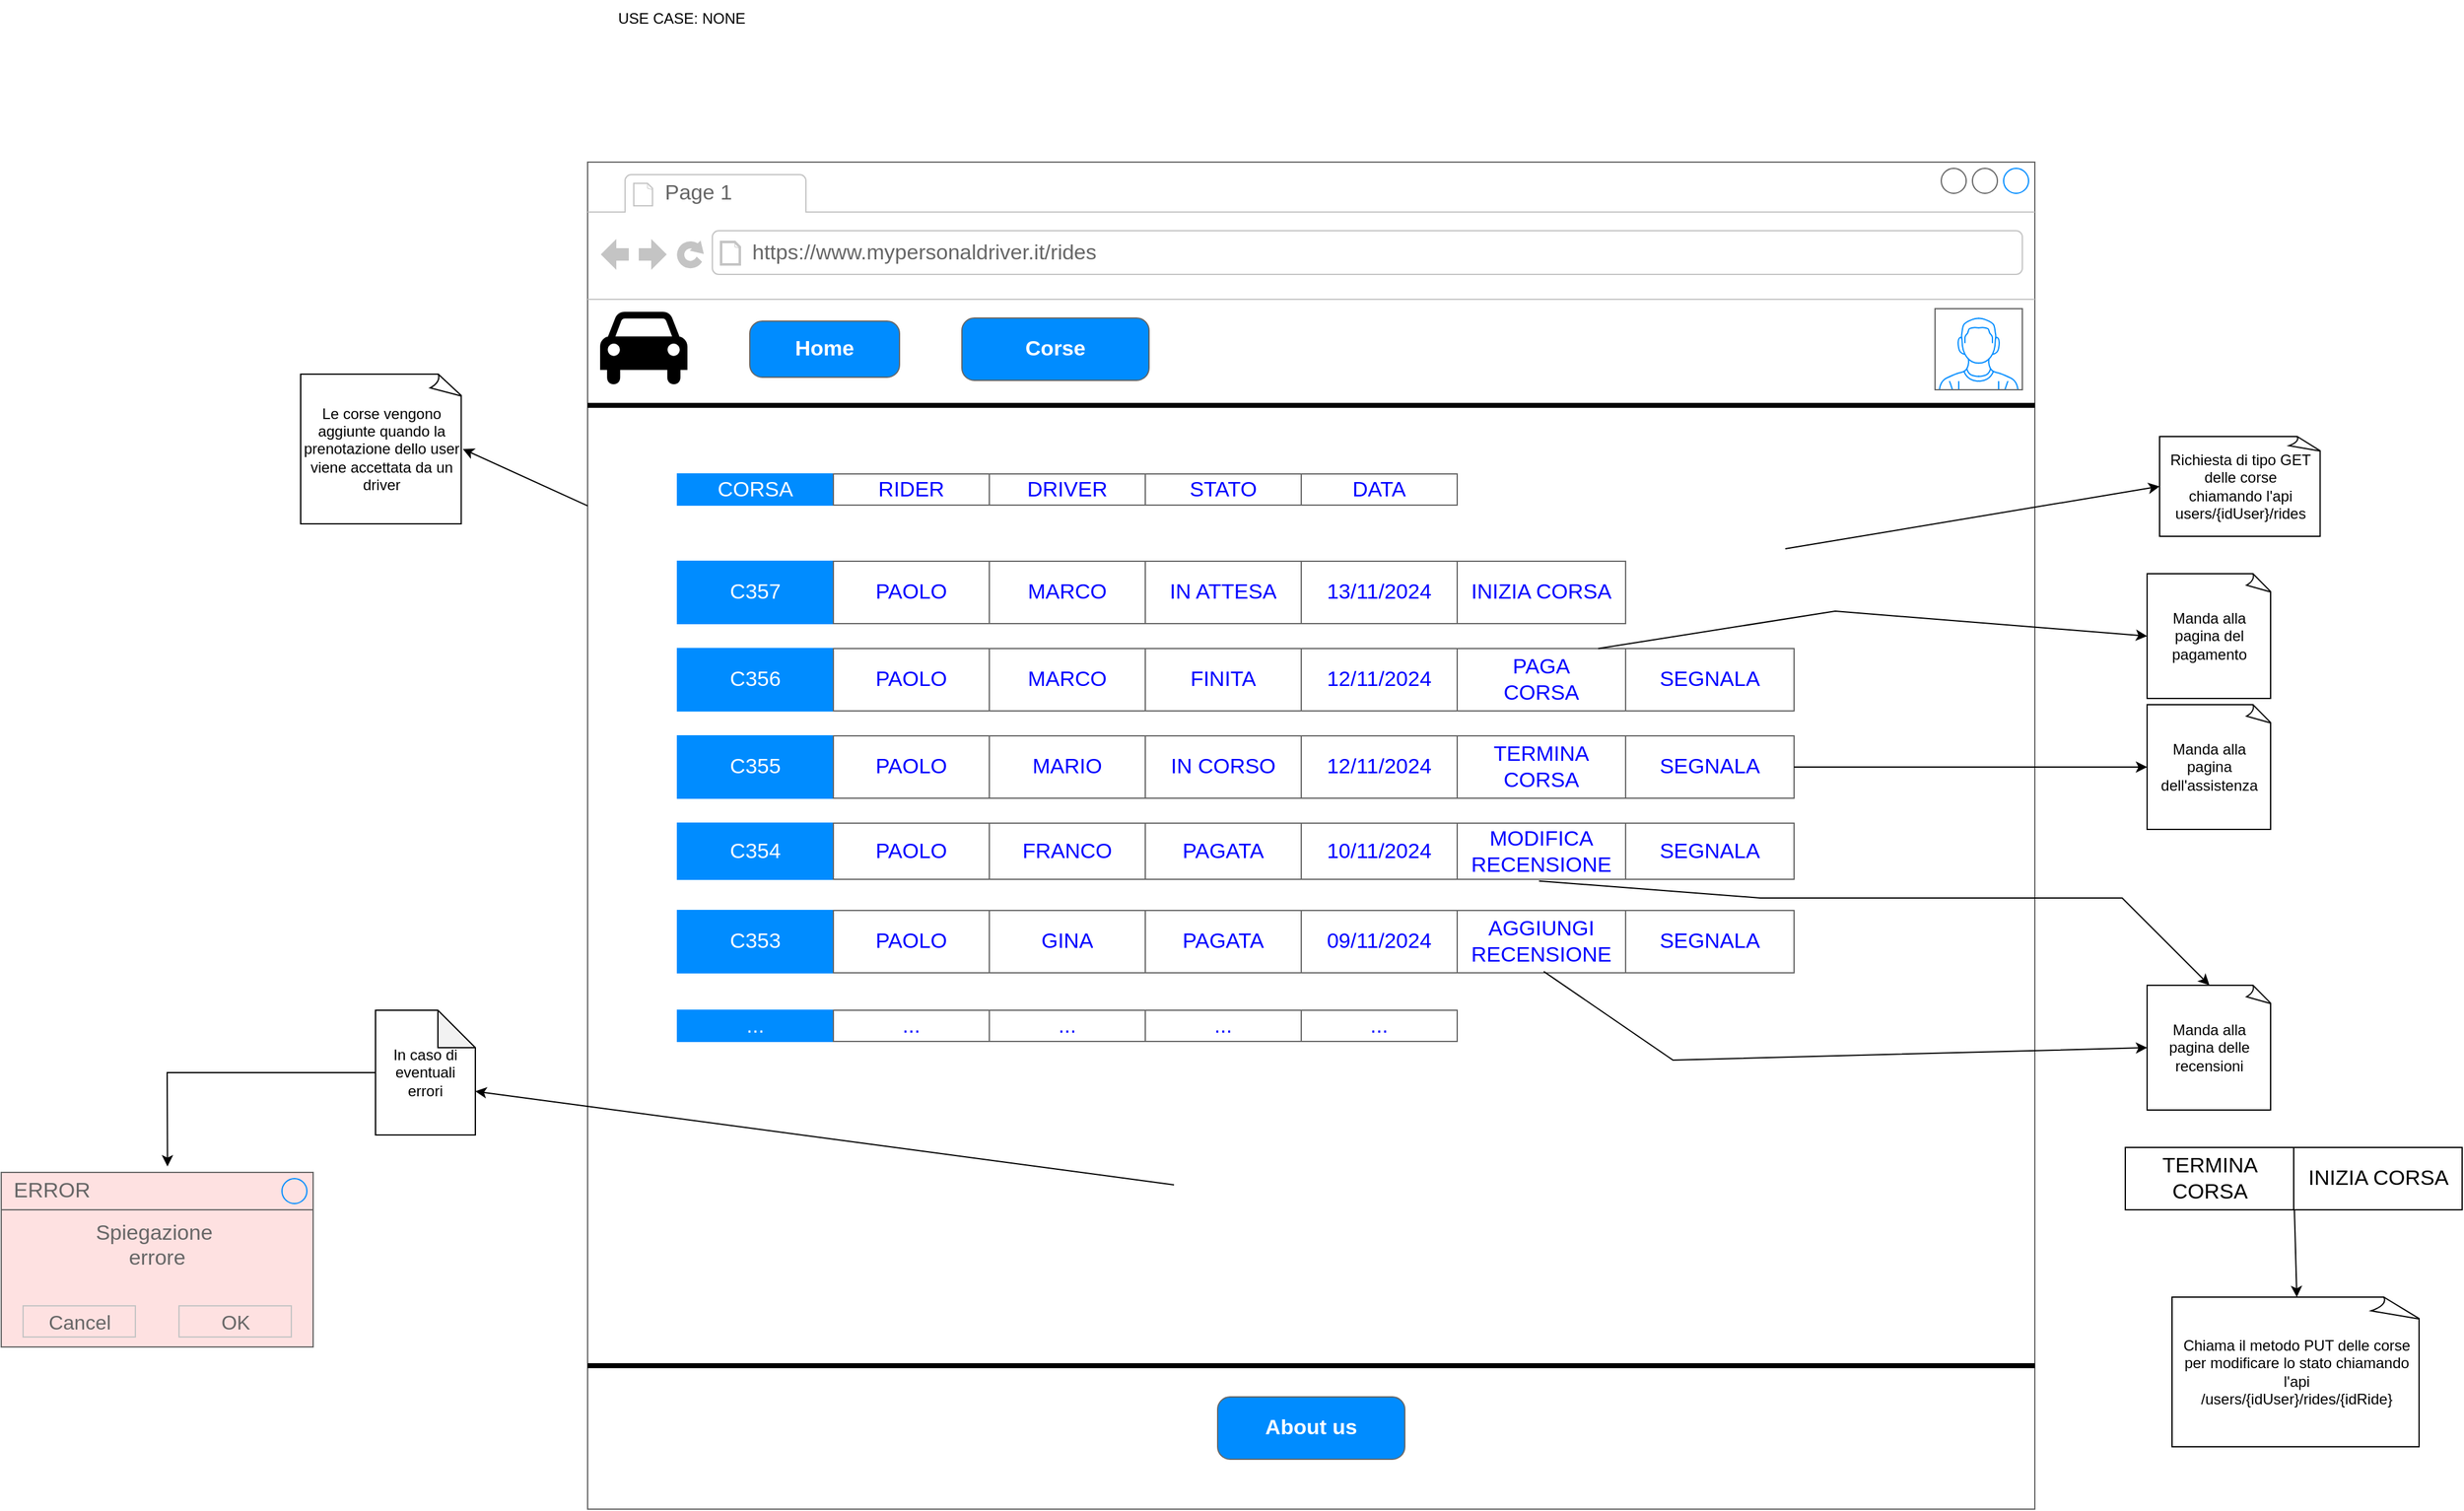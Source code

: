 <mxfile version="24.8.4">
  <diagram name="Pagina-1" id="ilNwXz3nglhHbUYw9W89">
    <mxGraphModel dx="2227" dy="1875" grid="1" gridSize="10" guides="1" tooltips="1" connect="1" arrows="1" fold="1" page="1" pageScale="1" pageWidth="827" pageHeight="1169" math="0" shadow="0">
      <root>
        <mxCell id="0" />
        <mxCell id="1" parent="0" />
        <mxCell id="wdxixygkUYZQqP7KedlI-4" value="" style="strokeWidth=1;shadow=0;dashed=0;align=center;html=1;shape=mxgraph.mockup.containers.browserWindow;rSize=0;strokeColor=#666666;strokeColor2=#008cff;strokeColor3=#c4c4c4;mainText=,;recursiveResize=0;" vertex="1" parent="1">
          <mxGeometry x="140" y="-150" width="1160" height="1080" as="geometry" />
        </mxCell>
        <mxCell id="wdxixygkUYZQqP7KedlI-5" value="Page 1" style="strokeWidth=1;shadow=0;dashed=0;align=center;html=1;shape=mxgraph.mockup.containers.anchor;fontSize=17;fontColor=#666666;align=left;whiteSpace=wrap;" vertex="1" parent="wdxixygkUYZQqP7KedlI-4">
          <mxGeometry x="60" y="12" width="110" height="26" as="geometry" />
        </mxCell>
        <mxCell id="wdxixygkUYZQqP7KedlI-6" value="https://www.mypersonaldriver.it/rides" style="strokeWidth=1;shadow=0;dashed=0;align=center;html=1;shape=mxgraph.mockup.containers.anchor;rSize=0;fontSize=17;fontColor=#666666;align=left;" vertex="1" parent="wdxixygkUYZQqP7KedlI-4">
          <mxGeometry x="130" y="60" width="250" height="26" as="geometry" />
        </mxCell>
        <mxCell id="wdxixygkUYZQqP7KedlI-9" value="" style="line;strokeWidth=4;html=1;perimeter=backbonePerimeter;points=[];outlineConnect=0;" vertex="1" parent="wdxixygkUYZQqP7KedlI-4">
          <mxGeometry y="190" width="1160" height="10" as="geometry" />
        </mxCell>
        <mxCell id="wdxixygkUYZQqP7KedlI-10" value="" style="shape=mxgraph.signs.transportation.car_4;html=1;pointerEvents=1;fillColor=#000000;strokeColor=none;verticalLabelPosition=bottom;verticalAlign=top;align=center;" vertex="1" parent="wdxixygkUYZQqP7KedlI-4">
          <mxGeometry x="10" y="120" width="70" height="60" as="geometry" />
        </mxCell>
        <mxCell id="wdxixygkUYZQqP7KedlI-11" value="Home" style="strokeWidth=1;shadow=0;dashed=0;align=center;html=1;shape=mxgraph.mockup.buttons.button;strokeColor=#666666;fontColor=#ffffff;mainText=;buttonStyle=round;fontSize=17;fontStyle=1;fillColor=#008cff;whiteSpace=wrap;" vertex="1" parent="wdxixygkUYZQqP7KedlI-4">
          <mxGeometry x="130" y="127.5" width="120" height="45" as="geometry" />
        </mxCell>
        <mxCell id="wdxixygkUYZQqP7KedlI-12" value="" style="line;strokeWidth=4;html=1;perimeter=backbonePerimeter;points=[];outlineConnect=0;" vertex="1" parent="wdxixygkUYZQqP7KedlI-4">
          <mxGeometry y="960" width="1160" height="10" as="geometry" />
        </mxCell>
        <mxCell id="wdxixygkUYZQqP7KedlI-13" value="About us" style="strokeWidth=1;shadow=0;dashed=0;align=center;html=1;shape=mxgraph.mockup.buttons.button;strokeColor=#666666;fontColor=#ffffff;mainText=;buttonStyle=round;fontSize=17;fontStyle=1;fillColor=#008cff;whiteSpace=wrap;" vertex="1" parent="wdxixygkUYZQqP7KedlI-4">
          <mxGeometry x="505" y="990" width="150" height="50" as="geometry" />
        </mxCell>
        <mxCell id="wdxixygkUYZQqP7KedlI-14" value="Corse" style="strokeWidth=1;shadow=0;dashed=0;align=center;html=1;shape=mxgraph.mockup.buttons.button;strokeColor=#666666;fontColor=#ffffff;mainText=;buttonStyle=round;fontSize=17;fontStyle=1;fillColor=#008cff;whiteSpace=wrap;" vertex="1" parent="wdxixygkUYZQqP7KedlI-4">
          <mxGeometry x="300" y="125" width="150" height="50" as="geometry" />
        </mxCell>
        <mxCell id="wdxixygkUYZQqP7KedlI-26" value="" style="verticalLabelPosition=bottom;shadow=0;dashed=0;align=center;html=1;verticalAlign=top;strokeWidth=1;shape=mxgraph.mockup.containers.userMale;strokeColor=#666666;strokeColor2=#008cff;" vertex="1" parent="wdxixygkUYZQqP7KedlI-4">
          <mxGeometry x="1080" y="117.5" width="70" height="65" as="geometry" />
        </mxCell>
        <mxCell id="wdxixygkUYZQqP7KedlI-28" value="" style="swimlane;shape=mxgraph.bootstrap.anchor;strokeColor=#666666;fillColor=#ffffff;fontColor=#0000FF;fontStyle=0;childLayout=stackLayout;horizontal=0;startSize=0;horizontalStack=1;resizeParent=1;resizeParentMax=0;resizeLast=0;collapsible=0;marginBottom=0;whiteSpace=wrap;html=1;" vertex="1" parent="wdxixygkUYZQqP7KedlI-4">
          <mxGeometry x="72" y="250" width="625" height="25" as="geometry" />
        </mxCell>
        <mxCell id="wdxixygkUYZQqP7KedlI-29" value="CORSA" style="text;strokeColor=#008CFF;align=center;verticalAlign=middle;spacingLeft=10;spacingRight=10;overflow=hidden;points=[[0,0.5],[1,0.5]];portConstraint=eastwest;rotatable=0;whiteSpace=wrap;html=1;fillColor=#008CFF;fontColor=#ffffff;fontSize=17;" vertex="1" parent="wdxixygkUYZQqP7KedlI-28">
          <mxGeometry width="125" height="25" as="geometry" />
        </mxCell>
        <mxCell id="wdxixygkUYZQqP7KedlI-30" value="RIDER" style="text;strokeColor=inherit;align=center;verticalAlign=middle;spacingLeft=10;spacingRight=10;overflow=hidden;points=[[0,0.5],[1,0.5]];portConstraint=eastwest;rotatable=0;whiteSpace=wrap;html=1;fillColor=inherit;fontColor=inherit;fontSize=17;" vertex="1" parent="wdxixygkUYZQqP7KedlI-28">
          <mxGeometry x="125" width="125" height="25" as="geometry" />
        </mxCell>
        <mxCell id="wdxixygkUYZQqP7KedlI-31" value="DRIVER" style="text;strokeColor=inherit;align=center;verticalAlign=middle;spacingLeft=10;spacingRight=10;overflow=hidden;points=[[0,0.5],[1,0.5]];portConstraint=eastwest;rotatable=0;whiteSpace=wrap;html=1;fillColor=inherit;fontColor=inherit;fontSize=17;" vertex="1" parent="wdxixygkUYZQqP7KedlI-28">
          <mxGeometry x="250" width="125" height="25" as="geometry" />
        </mxCell>
        <mxCell id="wdxixygkUYZQqP7KedlI-32" value="STATO" style="text;strokeColor=inherit;align=center;verticalAlign=middle;spacingLeft=10;spacingRight=10;overflow=hidden;points=[[0,0.5],[1,0.5]];portConstraint=eastwest;rotatable=0;whiteSpace=wrap;html=1;fillColor=inherit;fontColor=inherit;fontSize=17;" vertex="1" parent="wdxixygkUYZQqP7KedlI-28">
          <mxGeometry x="375" width="125" height="25" as="geometry" />
        </mxCell>
        <mxCell id="wdxixygkUYZQqP7KedlI-33" value="DATA" style="text;strokeColor=inherit;align=center;verticalAlign=middle;spacingLeft=10;spacingRight=10;overflow=hidden;points=[[0,0.5],[1,0.5]];portConstraint=eastwest;rotatable=0;whiteSpace=wrap;html=1;fillColor=inherit;fontColor=inherit;fontSize=17;" vertex="1" parent="wdxixygkUYZQqP7KedlI-28">
          <mxGeometry x="500" width="125" height="25" as="geometry" />
        </mxCell>
        <mxCell id="wdxixygkUYZQqP7KedlI-43" value="" style="swimlane;shape=mxgraph.bootstrap.anchor;strokeColor=#666666;fillColor=#ffffff;fontColor=#0000FF;fontStyle=0;childLayout=stackLayout;horizontal=0;startSize=0;horizontalStack=1;resizeParent=1;resizeParentMax=0;resizeLast=0;collapsible=0;marginBottom=0;whiteSpace=wrap;html=1;" vertex="1" parent="wdxixygkUYZQqP7KedlI-4">
          <mxGeometry x="72" y="320" width="760" height="50" as="geometry" />
        </mxCell>
        <mxCell id="wdxixygkUYZQqP7KedlI-44" value="C357" style="text;strokeColor=#008CFF;align=center;verticalAlign=middle;spacingLeft=10;spacingRight=10;overflow=hidden;points=[[0,0.5],[1,0.5]];portConstraint=eastwest;rotatable=0;whiteSpace=wrap;html=1;fillColor=#008CFF;fontColor=#ffffff;fontSize=17;" vertex="1" parent="wdxixygkUYZQqP7KedlI-43">
          <mxGeometry width="125" height="50" as="geometry" />
        </mxCell>
        <mxCell id="wdxixygkUYZQqP7KedlI-45" value="PAOLO" style="text;strokeColor=inherit;align=center;verticalAlign=middle;spacingLeft=10;spacingRight=10;overflow=hidden;points=[[0,0.5],[1,0.5]];portConstraint=eastwest;rotatable=0;whiteSpace=wrap;html=1;fillColor=inherit;fontColor=inherit;fontSize=17;" vertex="1" parent="wdxixygkUYZQqP7KedlI-43">
          <mxGeometry x="125" width="125" height="50" as="geometry" />
        </mxCell>
        <mxCell id="wdxixygkUYZQqP7KedlI-46" value="MARCO" style="text;strokeColor=inherit;align=center;verticalAlign=middle;spacingLeft=10;spacingRight=10;overflow=hidden;points=[[0,0.5],[1,0.5]];portConstraint=eastwest;rotatable=0;whiteSpace=wrap;html=1;fillColor=inherit;fontColor=inherit;fontSize=17;" vertex="1" parent="wdxixygkUYZQqP7KedlI-43">
          <mxGeometry x="250" width="125" height="50" as="geometry" />
        </mxCell>
        <mxCell id="wdxixygkUYZQqP7KedlI-47" value="IN ATTESA" style="text;strokeColor=inherit;align=center;verticalAlign=middle;spacingLeft=10;spacingRight=10;overflow=hidden;points=[[0,0.5],[1,0.5]];portConstraint=eastwest;rotatable=0;whiteSpace=wrap;html=1;fillColor=inherit;fontColor=inherit;fontSize=17;" vertex="1" parent="wdxixygkUYZQqP7KedlI-43">
          <mxGeometry x="375" width="125" height="50" as="geometry" />
        </mxCell>
        <mxCell id="wdxixygkUYZQqP7KedlI-48" value="13/11/2024" style="text;strokeColor=inherit;align=center;verticalAlign=middle;spacingLeft=10;spacingRight=10;overflow=hidden;points=[[0,0.5],[1,0.5]];portConstraint=eastwest;rotatable=0;whiteSpace=wrap;html=1;fillColor=inherit;fontColor=inherit;fontSize=17;" vertex="1" parent="wdxixygkUYZQqP7KedlI-43">
          <mxGeometry x="500" width="125" height="50" as="geometry" />
        </mxCell>
        <mxCell id="wdxixygkUYZQqP7KedlI-61" value="INIZIA CORSA" style="text;strokeColor=inherit;align=center;verticalAlign=middle;spacingLeft=10;spacingRight=10;overflow=hidden;points=[[0,0.5],[1,0.5]];portConstraint=eastwest;rotatable=0;whiteSpace=wrap;html=1;fillColor=inherit;fontColor=inherit;fontSize=17;" vertex="1" parent="wdxixygkUYZQqP7KedlI-43">
          <mxGeometry x="625" width="135" height="50" as="geometry" />
        </mxCell>
        <mxCell id="wdxixygkUYZQqP7KedlI-49" value="" style="swimlane;shape=mxgraph.bootstrap.anchor;strokeColor=#666666;fillColor=#ffffff;fontColor=#0000FF;fontStyle=0;childLayout=stackLayout;horizontal=0;startSize=0;horizontalStack=1;resizeParent=1;resizeParentMax=0;resizeLast=0;collapsible=0;marginBottom=0;whiteSpace=wrap;html=1;" vertex="1" parent="wdxixygkUYZQqP7KedlI-4">
          <mxGeometry x="72" y="530" width="895" height="45" as="geometry" />
        </mxCell>
        <mxCell id="wdxixygkUYZQqP7KedlI-50" value="C354" style="text;strokeColor=#008CFF;align=center;verticalAlign=middle;spacingLeft=10;spacingRight=10;overflow=hidden;points=[[0,0.5],[1,0.5]];portConstraint=eastwest;rotatable=0;whiteSpace=wrap;html=1;fillColor=#008CFF;fontColor=#ffffff;fontSize=17;" vertex="1" parent="wdxixygkUYZQqP7KedlI-49">
          <mxGeometry width="125" height="45" as="geometry" />
        </mxCell>
        <mxCell id="wdxixygkUYZQqP7KedlI-51" value="PAOLO" style="text;strokeColor=inherit;align=center;verticalAlign=middle;spacingLeft=10;spacingRight=10;overflow=hidden;points=[[0,0.5],[1,0.5]];portConstraint=eastwest;rotatable=0;whiteSpace=wrap;html=1;fillColor=inherit;fontColor=inherit;fontSize=17;" vertex="1" parent="wdxixygkUYZQqP7KedlI-49">
          <mxGeometry x="125" width="125" height="45" as="geometry" />
        </mxCell>
        <mxCell id="wdxixygkUYZQqP7KedlI-52" value="FRANCO" style="text;strokeColor=inherit;align=center;verticalAlign=middle;spacingLeft=10;spacingRight=10;overflow=hidden;points=[[0,0.5],[1,0.5]];portConstraint=eastwest;rotatable=0;whiteSpace=wrap;html=1;fillColor=inherit;fontColor=inherit;fontSize=17;" vertex="1" parent="wdxixygkUYZQqP7KedlI-49">
          <mxGeometry x="250" width="125" height="45" as="geometry" />
        </mxCell>
        <mxCell id="wdxixygkUYZQqP7KedlI-53" value="PAGATA" style="text;strokeColor=inherit;align=center;verticalAlign=middle;spacingLeft=10;spacingRight=10;overflow=hidden;points=[[0,0.5],[1,0.5]];portConstraint=eastwest;rotatable=0;whiteSpace=wrap;html=1;fillColor=inherit;fontColor=inherit;fontSize=17;" vertex="1" parent="wdxixygkUYZQqP7KedlI-49">
          <mxGeometry x="375" width="125" height="45" as="geometry" />
        </mxCell>
        <mxCell id="wdxixygkUYZQqP7KedlI-54" value="10/11/2024" style="text;strokeColor=inherit;align=center;verticalAlign=middle;spacingLeft=10;spacingRight=10;overflow=hidden;points=[[0,0.5],[1,0.5]];portConstraint=eastwest;rotatable=0;whiteSpace=wrap;html=1;fillColor=inherit;fontColor=inherit;fontSize=17;" vertex="1" parent="wdxixygkUYZQqP7KedlI-49">
          <mxGeometry x="500" width="125" height="45" as="geometry" />
        </mxCell>
        <mxCell id="wdxixygkUYZQqP7KedlI-141" value="MODIFICA&lt;div&gt;RECENSIONE&lt;/div&gt;" style="text;strokeColor=inherit;align=center;verticalAlign=middle;spacingLeft=10;spacingRight=10;overflow=hidden;points=[[0,0.5],[1,0.5]];portConstraint=eastwest;rotatable=0;whiteSpace=wrap;html=1;fillColor=inherit;fontColor=inherit;fontSize=17;" vertex="1" parent="wdxixygkUYZQqP7KedlI-49">
          <mxGeometry x="625" width="135" height="45" as="geometry" />
        </mxCell>
        <mxCell id="wdxixygkUYZQqP7KedlI-163" value="SEGNALA" style="text;strokeColor=inherit;align=center;verticalAlign=middle;spacingLeft=10;spacingRight=10;overflow=hidden;points=[[0,0.5],[1,0.5]];portConstraint=eastwest;rotatable=0;whiteSpace=wrap;html=1;fillColor=inherit;fontColor=inherit;fontSize=17;" vertex="1" parent="wdxixygkUYZQqP7KedlI-49">
          <mxGeometry x="760" width="135" height="45" as="geometry" />
        </mxCell>
        <mxCell id="wdxixygkUYZQqP7KedlI-55" value="" style="swimlane;shape=mxgraph.bootstrap.anchor;strokeColor=#666666;fillColor=#ffffff;fontColor=#0000FF;fontStyle=0;childLayout=stackLayout;horizontal=0;startSize=0;horizontalStack=1;resizeParent=1;resizeParentMax=0;resizeLast=0;collapsible=0;marginBottom=0;whiteSpace=wrap;html=1;" vertex="1" parent="wdxixygkUYZQqP7KedlI-4">
          <mxGeometry x="72" y="600" width="895" height="50" as="geometry" />
        </mxCell>
        <mxCell id="wdxixygkUYZQqP7KedlI-56" value="C353" style="text;strokeColor=#008CFF;align=center;verticalAlign=middle;spacingLeft=10;spacingRight=10;overflow=hidden;points=[[0,0.5],[1,0.5]];portConstraint=eastwest;rotatable=0;whiteSpace=wrap;html=1;fillColor=#008CFF;fontColor=#ffffff;fontSize=17;" vertex="1" parent="wdxixygkUYZQqP7KedlI-55">
          <mxGeometry width="125" height="50" as="geometry" />
        </mxCell>
        <mxCell id="wdxixygkUYZQqP7KedlI-57" value="PAOLO" style="text;strokeColor=inherit;align=center;verticalAlign=middle;spacingLeft=10;spacingRight=10;overflow=hidden;points=[[0,0.5],[1,0.5]];portConstraint=eastwest;rotatable=0;whiteSpace=wrap;html=1;fillColor=inherit;fontColor=inherit;fontSize=17;" vertex="1" parent="wdxixygkUYZQqP7KedlI-55">
          <mxGeometry x="125" width="125" height="50" as="geometry" />
        </mxCell>
        <mxCell id="wdxixygkUYZQqP7KedlI-58" value="GINA" style="text;strokeColor=inherit;align=center;verticalAlign=middle;spacingLeft=10;spacingRight=10;overflow=hidden;points=[[0,0.5],[1,0.5]];portConstraint=eastwest;rotatable=0;whiteSpace=wrap;html=1;fillColor=inherit;fontColor=inherit;fontSize=17;" vertex="1" parent="wdxixygkUYZQqP7KedlI-55">
          <mxGeometry x="250" width="125" height="50" as="geometry" />
        </mxCell>
        <mxCell id="wdxixygkUYZQqP7KedlI-59" value="PAGATA" style="text;strokeColor=inherit;align=center;verticalAlign=middle;spacingLeft=10;spacingRight=10;overflow=hidden;points=[[0,0.5],[1,0.5]];portConstraint=eastwest;rotatable=0;whiteSpace=wrap;html=1;fillColor=inherit;fontColor=inherit;fontSize=17;" vertex="1" parent="wdxixygkUYZQqP7KedlI-55">
          <mxGeometry x="375" width="125" height="50" as="geometry" />
        </mxCell>
        <mxCell id="wdxixygkUYZQqP7KedlI-60" value="09/11/2024" style="text;strokeColor=inherit;align=center;verticalAlign=middle;spacingLeft=10;spacingRight=10;overflow=hidden;points=[[0,0.5],[1,0.5]];portConstraint=eastwest;rotatable=0;whiteSpace=wrap;html=1;fillColor=inherit;fontColor=inherit;fontSize=17;" vertex="1" parent="wdxixygkUYZQqP7KedlI-55">
          <mxGeometry x="500" width="125" height="50" as="geometry" />
        </mxCell>
        <mxCell id="wdxixygkUYZQqP7KedlI-140" value="AGGIUNGI&lt;div&gt;RECENSIONE&lt;/div&gt;" style="text;strokeColor=inherit;align=center;verticalAlign=middle;spacingLeft=10;spacingRight=10;overflow=hidden;points=[[0,0.5],[1,0.5]];portConstraint=eastwest;rotatable=0;whiteSpace=wrap;html=1;fillColor=inherit;fontColor=inherit;fontSize=17;" vertex="1" parent="wdxixygkUYZQqP7KedlI-55">
          <mxGeometry x="625" width="135" height="50" as="geometry" />
        </mxCell>
        <mxCell id="wdxixygkUYZQqP7KedlI-142" value="SEGNALA" style="text;strokeColor=inherit;align=center;verticalAlign=middle;spacingLeft=10;spacingRight=10;overflow=hidden;points=[[0,0.5],[1,0.5]];portConstraint=eastwest;rotatable=0;whiteSpace=wrap;html=1;fillColor=inherit;fontColor=inherit;fontSize=17;" vertex="1" parent="wdxixygkUYZQqP7KedlI-55">
          <mxGeometry x="760" width="135" height="50" as="geometry" />
        </mxCell>
        <mxCell id="wdxixygkUYZQqP7KedlI-64" value="" style="swimlane;shape=mxgraph.bootstrap.anchor;strokeColor=#666666;fillColor=#ffffff;fontColor=#0000FF;fontStyle=0;childLayout=stackLayout;horizontal=0;startSize=0;horizontalStack=1;resizeParent=1;resizeParentMax=0;resizeLast=0;collapsible=0;marginBottom=0;whiteSpace=wrap;html=1;" vertex="1" parent="wdxixygkUYZQqP7KedlI-4">
          <mxGeometry x="72" y="680" width="625" height="25" as="geometry" />
        </mxCell>
        <mxCell id="wdxixygkUYZQqP7KedlI-65" value="..." style="text;strokeColor=#008CFF;align=center;verticalAlign=middle;spacingLeft=10;spacingRight=10;overflow=hidden;points=[[0,0.5],[1,0.5]];portConstraint=eastwest;rotatable=0;whiteSpace=wrap;html=1;fillColor=#008CFF;fontColor=#ffffff;fontSize=17;" vertex="1" parent="wdxixygkUYZQqP7KedlI-64">
          <mxGeometry width="125" height="25" as="geometry" />
        </mxCell>
        <mxCell id="wdxixygkUYZQqP7KedlI-66" value="..." style="text;strokeColor=inherit;align=center;verticalAlign=middle;spacingLeft=10;spacingRight=10;overflow=hidden;points=[[0,0.5],[1,0.5]];portConstraint=eastwest;rotatable=0;whiteSpace=wrap;html=1;fillColor=inherit;fontColor=inherit;fontSize=17;" vertex="1" parent="wdxixygkUYZQqP7KedlI-64">
          <mxGeometry x="125" width="125" height="25" as="geometry" />
        </mxCell>
        <mxCell id="wdxixygkUYZQqP7KedlI-67" value="..." style="text;strokeColor=inherit;align=center;verticalAlign=middle;spacingLeft=10;spacingRight=10;overflow=hidden;points=[[0,0.5],[1,0.5]];portConstraint=eastwest;rotatable=0;whiteSpace=wrap;html=1;fillColor=inherit;fontColor=inherit;fontSize=17;" vertex="1" parent="wdxixygkUYZQqP7KedlI-64">
          <mxGeometry x="250" width="125" height="25" as="geometry" />
        </mxCell>
        <mxCell id="wdxixygkUYZQqP7KedlI-68" value="..." style="text;strokeColor=inherit;align=center;verticalAlign=middle;spacingLeft=10;spacingRight=10;overflow=hidden;points=[[0,0.5],[1,0.5]];portConstraint=eastwest;rotatable=0;whiteSpace=wrap;html=1;fillColor=inherit;fontColor=inherit;fontSize=17;" vertex="1" parent="wdxixygkUYZQqP7KedlI-64">
          <mxGeometry x="375" width="125" height="25" as="geometry" />
        </mxCell>
        <mxCell id="wdxixygkUYZQqP7KedlI-69" value="..." style="text;strokeColor=inherit;align=center;verticalAlign=middle;spacingLeft=10;spacingRight=10;overflow=hidden;points=[[0,0.5],[1,0.5]];portConstraint=eastwest;rotatable=0;whiteSpace=wrap;html=1;fillColor=inherit;fontColor=inherit;fontSize=17;" vertex="1" parent="wdxixygkUYZQqP7KedlI-64">
          <mxGeometry x="500" width="125" height="25" as="geometry" />
        </mxCell>
        <mxCell id="wdxixygkUYZQqP7KedlI-111" value="" style="swimlane;shape=mxgraph.bootstrap.anchor;strokeColor=#666666;fillColor=#ffffff;fontColor=#0000FF;fontStyle=0;childLayout=stackLayout;horizontal=0;startSize=0;horizontalStack=1;resizeParent=1;resizeParentMax=0;resizeLast=0;collapsible=0;marginBottom=0;whiteSpace=wrap;html=1;" vertex="1" parent="wdxixygkUYZQqP7KedlI-4">
          <mxGeometry x="72" y="460" width="895" height="50" as="geometry" />
        </mxCell>
        <mxCell id="wdxixygkUYZQqP7KedlI-112" value="C355" style="text;strokeColor=#008CFF;align=center;verticalAlign=middle;spacingLeft=10;spacingRight=10;overflow=hidden;points=[[0,0.5],[1,0.5]];portConstraint=eastwest;rotatable=0;whiteSpace=wrap;html=1;fillColor=#008CFF;fontColor=#ffffff;fontSize=17;" vertex="1" parent="wdxixygkUYZQqP7KedlI-111">
          <mxGeometry width="125" height="50" as="geometry" />
        </mxCell>
        <mxCell id="wdxixygkUYZQqP7KedlI-113" value="PAOLO" style="text;strokeColor=inherit;align=center;verticalAlign=middle;spacingLeft=10;spacingRight=10;overflow=hidden;points=[[0,0.5],[1,0.5]];portConstraint=eastwest;rotatable=0;whiteSpace=wrap;html=1;fillColor=inherit;fontColor=inherit;fontSize=17;" vertex="1" parent="wdxixygkUYZQqP7KedlI-111">
          <mxGeometry x="125" width="125" height="50" as="geometry" />
        </mxCell>
        <mxCell id="wdxixygkUYZQqP7KedlI-114" value="MARIO" style="text;strokeColor=inherit;align=center;verticalAlign=middle;spacingLeft=10;spacingRight=10;overflow=hidden;points=[[0,0.5],[1,0.5]];portConstraint=eastwest;rotatable=0;whiteSpace=wrap;html=1;fillColor=inherit;fontColor=inherit;fontSize=17;" vertex="1" parent="wdxixygkUYZQqP7KedlI-111">
          <mxGeometry x="250" width="125" height="50" as="geometry" />
        </mxCell>
        <mxCell id="wdxixygkUYZQqP7KedlI-115" value="IN CORSO" style="text;strokeColor=inherit;align=center;verticalAlign=middle;spacingLeft=10;spacingRight=10;overflow=hidden;points=[[0,0.5],[1,0.5]];portConstraint=eastwest;rotatable=0;whiteSpace=wrap;html=1;fillColor=inherit;fontColor=inherit;fontSize=17;" vertex="1" parent="wdxixygkUYZQqP7KedlI-111">
          <mxGeometry x="375" width="125" height="50" as="geometry" />
        </mxCell>
        <mxCell id="wdxixygkUYZQqP7KedlI-116" value="12/11/2024" style="text;strokeColor=inherit;align=center;verticalAlign=middle;spacingLeft=10;spacingRight=10;overflow=hidden;points=[[0,0.5],[1,0.5]];portConstraint=eastwest;rotatable=0;whiteSpace=wrap;html=1;fillColor=inherit;fontColor=inherit;fontSize=17;" vertex="1" parent="wdxixygkUYZQqP7KedlI-111">
          <mxGeometry x="500" width="125" height="50" as="geometry" />
        </mxCell>
        <mxCell id="wdxixygkUYZQqP7KedlI-117" value="TERMINA CORSA" style="text;strokeColor=inherit;align=center;verticalAlign=middle;spacingLeft=10;spacingRight=10;overflow=hidden;points=[[0,0.5],[1,0.5]];portConstraint=eastwest;rotatable=0;whiteSpace=wrap;html=1;fillColor=inherit;fontColor=inherit;fontSize=17;" vertex="1" parent="wdxixygkUYZQqP7KedlI-111">
          <mxGeometry x="625" width="135" height="50" as="geometry" />
        </mxCell>
        <mxCell id="wdxixygkUYZQqP7KedlI-143" value="SEGNALA" style="text;strokeColor=inherit;align=center;verticalAlign=middle;spacingLeft=10;spacingRight=10;overflow=hidden;points=[[0,0.5],[1,0.5]];portConstraint=eastwest;rotatable=0;whiteSpace=wrap;html=1;fillColor=inherit;fontColor=inherit;fontSize=17;" vertex="1" parent="wdxixygkUYZQqP7KedlI-111">
          <mxGeometry x="760" width="135" height="50" as="geometry" />
        </mxCell>
        <mxCell id="wdxixygkUYZQqP7KedlI-118" value="" style="swimlane;shape=mxgraph.bootstrap.anchor;strokeColor=#666666;fillColor=#ffffff;fontColor=#0000FF;fontStyle=0;childLayout=stackLayout;horizontal=0;startSize=0;horizontalStack=1;resizeParent=1;resizeParentMax=0;resizeLast=0;collapsible=0;marginBottom=0;whiteSpace=wrap;html=1;" vertex="1" parent="wdxixygkUYZQqP7KedlI-4">
          <mxGeometry x="72" y="390" width="895" height="50" as="geometry" />
        </mxCell>
        <mxCell id="wdxixygkUYZQqP7KedlI-119" value="C356" style="text;strokeColor=#008CFF;align=center;verticalAlign=middle;spacingLeft=10;spacingRight=10;overflow=hidden;points=[[0,0.5],[1,0.5]];portConstraint=eastwest;rotatable=0;whiteSpace=wrap;html=1;fillColor=#008CFF;fontColor=#ffffff;fontSize=17;" vertex="1" parent="wdxixygkUYZQqP7KedlI-118">
          <mxGeometry width="125" height="50" as="geometry" />
        </mxCell>
        <mxCell id="wdxixygkUYZQqP7KedlI-120" value="PAOLO" style="text;strokeColor=inherit;align=center;verticalAlign=middle;spacingLeft=10;spacingRight=10;overflow=hidden;points=[[0,0.5],[1,0.5]];portConstraint=eastwest;rotatable=0;whiteSpace=wrap;html=1;fillColor=inherit;fontColor=inherit;fontSize=17;" vertex="1" parent="wdxixygkUYZQqP7KedlI-118">
          <mxGeometry x="125" width="125" height="50" as="geometry" />
        </mxCell>
        <mxCell id="wdxixygkUYZQqP7KedlI-121" value="MARCO" style="text;strokeColor=inherit;align=center;verticalAlign=middle;spacingLeft=10;spacingRight=10;overflow=hidden;points=[[0,0.5],[1,0.5]];portConstraint=eastwest;rotatable=0;whiteSpace=wrap;html=1;fillColor=inherit;fontColor=inherit;fontSize=17;" vertex="1" parent="wdxixygkUYZQqP7KedlI-118">
          <mxGeometry x="250" width="125" height="50" as="geometry" />
        </mxCell>
        <mxCell id="wdxixygkUYZQqP7KedlI-122" value="FINITA" style="text;strokeColor=inherit;align=center;verticalAlign=middle;spacingLeft=10;spacingRight=10;overflow=hidden;points=[[0,0.5],[1,0.5]];portConstraint=eastwest;rotatable=0;whiteSpace=wrap;html=1;fillColor=inherit;fontColor=inherit;fontSize=17;" vertex="1" parent="wdxixygkUYZQqP7KedlI-118">
          <mxGeometry x="375" width="125" height="50" as="geometry" />
        </mxCell>
        <mxCell id="wdxixygkUYZQqP7KedlI-123" value="12/11/2024" style="text;strokeColor=inherit;align=center;verticalAlign=middle;spacingLeft=10;spacingRight=10;overflow=hidden;points=[[0,0.5],[1,0.5]];portConstraint=eastwest;rotatable=0;whiteSpace=wrap;html=1;fillColor=inherit;fontColor=inherit;fontSize=17;" vertex="1" parent="wdxixygkUYZQqP7KedlI-118">
          <mxGeometry x="500" width="125" height="50" as="geometry" />
        </mxCell>
        <mxCell id="wdxixygkUYZQqP7KedlI-124" value="PAGA&lt;div&gt;CORSA&lt;/div&gt;" style="text;strokeColor=inherit;align=center;verticalAlign=middle;spacingLeft=10;spacingRight=10;overflow=hidden;points=[[0,0.5],[1,0.5]];portConstraint=eastwest;rotatable=0;whiteSpace=wrap;html=1;fillColor=inherit;fontColor=inherit;fontSize=17;" vertex="1" parent="wdxixygkUYZQqP7KedlI-118">
          <mxGeometry x="625" width="135" height="50" as="geometry" />
        </mxCell>
        <mxCell id="wdxixygkUYZQqP7KedlI-144" value="SEGNALA" style="text;strokeColor=inherit;align=center;verticalAlign=middle;spacingLeft=10;spacingRight=10;overflow=hidden;points=[[0,0.5],[1,0.5]];portConstraint=eastwest;rotatable=0;whiteSpace=wrap;html=1;fillColor=inherit;fontColor=inherit;fontSize=17;" vertex="1" parent="wdxixygkUYZQqP7KedlI-118">
          <mxGeometry x="760" width="135" height="50" as="geometry" />
        </mxCell>
        <mxCell id="wdxixygkUYZQqP7KedlI-145" value="" style="endArrow=classic;html=1;rounded=0;" edge="1" parent="wdxixygkUYZQqP7KedlI-4">
          <mxGeometry width="50" height="50" relative="1" as="geometry">
            <mxPoint x="960" y="310" as="sourcePoint" />
            <mxPoint x="1260" y="260" as="targetPoint" />
          </mxGeometry>
        </mxCell>
        <mxCell id="wdxixygkUYZQqP7KedlI-150" value="" style="endArrow=classic;html=1;rounded=0;" edge="1" parent="wdxixygkUYZQqP7KedlI-4">
          <mxGeometry width="50" height="50" relative="1" as="geometry">
            <mxPoint x="810" y="390" as="sourcePoint" />
            <mxPoint x="1250" y="380" as="targetPoint" />
            <Array as="points">
              <mxPoint x="1000" y="360" />
            </Array>
          </mxGeometry>
        </mxCell>
        <mxCell id="wdxixygkUYZQqP7KedlI-172" value="" style="endArrow=classic;html=1;rounded=0;entryX=0;entryY=0;entryDx=80;entryDy=65;entryPerimeter=0;" edge="1" parent="wdxixygkUYZQqP7KedlI-4" target="wdxixygkUYZQqP7KedlI-173">
          <mxGeometry width="50" height="50" relative="1" as="geometry">
            <mxPoint x="470" y="820" as="sourcePoint" />
            <mxPoint x="520" y="770" as="targetPoint" />
          </mxGeometry>
        </mxCell>
        <mxCell id="wdxixygkUYZQqP7KedlI-27" value="USE CASE: NONE" style="text;html=1;align=center;verticalAlign=middle;resizable=0;points=[];autosize=1;strokeColor=none;fillColor=none;" vertex="1" parent="1">
          <mxGeometry x="150" y="-280" width="130" height="30" as="geometry" />
        </mxCell>
        <mxCell id="wdxixygkUYZQqP7KedlI-147" value="Richiesta di tipo GET delle corse&lt;div&gt;chiamando l&#39;api&lt;/div&gt;&lt;div&gt;users/{idUser}/rides&lt;/div&gt;" style="whiteSpace=wrap;html=1;shape=mxgraph.basic.document" vertex="1" parent="1">
          <mxGeometry x="1400" y="70" width="130" height="80" as="geometry" />
        </mxCell>
        <mxCell id="wdxixygkUYZQqP7KedlI-148" value="Le corse vengono aggiunte quando la prenotazione dello user viene accettata da un driver" style="whiteSpace=wrap;html=1;shape=mxgraph.basic.document" vertex="1" parent="1">
          <mxGeometry x="-90" y="20" width="130" height="120" as="geometry" />
        </mxCell>
        <mxCell id="wdxixygkUYZQqP7KedlI-149" value="" style="endArrow=classic;html=1;rounded=0;entryX=1;entryY=0.5;entryDx=0;entryDy=0;entryPerimeter=0;" edge="1" parent="1" source="wdxixygkUYZQqP7KedlI-4" target="wdxixygkUYZQqP7KedlI-148">
          <mxGeometry width="50" height="50" relative="1" as="geometry">
            <mxPoint x="150" y="120" as="sourcePoint" />
            <mxPoint x="200" y="70" as="targetPoint" />
          </mxGeometry>
        </mxCell>
        <mxCell id="wdxixygkUYZQqP7KedlI-151" value="Manda alla pagina del pagamento" style="whiteSpace=wrap;html=1;shape=mxgraph.basic.document" vertex="1" parent="1">
          <mxGeometry x="1390" y="180" width="100" height="100" as="geometry" />
        </mxCell>
        <mxCell id="wdxixygkUYZQqP7KedlI-152" value="Manda alla pagina dell&#39;assistenza" style="whiteSpace=wrap;html=1;shape=mxgraph.basic.document" vertex="1" parent="1">
          <mxGeometry x="1390" y="285" width="100" height="100" as="geometry" />
        </mxCell>
        <mxCell id="wdxixygkUYZQqP7KedlI-153" value="" style="endArrow=classic;html=1;rounded=0;exitX=1;exitY=0.5;exitDx=0;exitDy=0;entryX=0;entryY=0.5;entryDx=0;entryDy=0;entryPerimeter=0;" edge="1" parent="1" source="wdxixygkUYZQqP7KedlI-143" target="wdxixygkUYZQqP7KedlI-152">
          <mxGeometry width="50" height="50" relative="1" as="geometry">
            <mxPoint x="1200" y="410" as="sourcePoint" />
            <mxPoint x="1250" y="360" as="targetPoint" />
          </mxGeometry>
        </mxCell>
        <mxCell id="wdxixygkUYZQqP7KedlI-155" value="Manda alla pagina delle recensioni" style="whiteSpace=wrap;html=1;shape=mxgraph.basic.document" vertex="1" parent="1">
          <mxGeometry x="1390" y="510" width="100" height="100" as="geometry" />
        </mxCell>
        <mxCell id="wdxixygkUYZQqP7KedlI-154" value="" style="endArrow=classic;html=1;rounded=0;exitX=0.514;exitY=0.979;exitDx=0;exitDy=0;exitPerimeter=0;entryX=0;entryY=0.5;entryDx=0;entryDy=0;entryPerimeter=0;" edge="1" parent="1" source="wdxixygkUYZQqP7KedlI-140" target="wdxixygkUYZQqP7KedlI-155">
          <mxGeometry width="50" height="50" relative="1" as="geometry">
            <mxPoint x="1040" y="630" as="sourcePoint" />
            <mxPoint x="1380" y="560" as="targetPoint" />
            <Array as="points">
              <mxPoint x="1010" y="570" />
            </Array>
          </mxGeometry>
        </mxCell>
        <mxCell id="wdxixygkUYZQqP7KedlI-157" value="TERMINA CORSA" style="text;strokeColor=inherit;align=center;verticalAlign=middle;spacingLeft=10;spacingRight=10;overflow=hidden;points=[[0,0.5],[1,0.5]];portConstraint=eastwest;rotatable=0;whiteSpace=wrap;html=1;fillColor=inherit;fontColor=inherit;fontSize=17;" vertex="1" parent="1">
          <mxGeometry x="1372.5" y="640" width="135" height="50" as="geometry" />
        </mxCell>
        <mxCell id="wdxixygkUYZQqP7KedlI-158" value="INIZIA CORSA" style="text;strokeColor=inherit;align=center;verticalAlign=middle;spacingLeft=10;spacingRight=10;overflow=hidden;points=[[0,0.5],[1,0.5]];portConstraint=eastwest;rotatable=0;whiteSpace=wrap;html=1;fillColor=inherit;fontColor=inherit;fontSize=17;" vertex="1" parent="1">
          <mxGeometry x="1507.5" y="640" width="135" height="50" as="geometry" />
        </mxCell>
        <mxCell id="wdxixygkUYZQqP7KedlI-159" value="" style="endArrow=classic;html=1;rounded=0;exitX=0.004;exitY=0.992;exitDx=0;exitDy=0;exitPerimeter=0;entryX=0.5;entryY=0;entryDx=0;entryDy=0;entryPerimeter=0;" edge="1" parent="1" source="wdxixygkUYZQqP7KedlI-158" target="wdxixygkUYZQqP7KedlI-160">
          <mxGeometry width="50" height="50" relative="1" as="geometry">
            <mxPoint x="1510" y="690" as="sourcePoint" />
            <mxPoint x="1508" y="760" as="targetPoint" />
          </mxGeometry>
        </mxCell>
        <mxCell id="wdxixygkUYZQqP7KedlI-160" value="Chiama il metodo PUT delle corse per modificare lo stato chiamando l&#39;api&lt;div&gt;/users/{idUser}/rides/{idRide}&lt;/div&gt;" style="whiteSpace=wrap;html=1;shape=mxgraph.basic.document" vertex="1" parent="1">
          <mxGeometry x="1410" y="760" width="200" height="120" as="geometry" />
        </mxCell>
        <mxCell id="wdxixygkUYZQqP7KedlI-165" value="" style="endArrow=classic;html=1;rounded=0;exitX=0.486;exitY=1.03;exitDx=0;exitDy=0;exitPerimeter=0;entryX=0.5;entryY=0;entryDx=0;entryDy=0;entryPerimeter=0;" edge="1" parent="1" source="wdxixygkUYZQqP7KedlI-141" target="wdxixygkUYZQqP7KedlI-155">
          <mxGeometry width="50" height="50" relative="1" as="geometry">
            <mxPoint x="1360" y="460" as="sourcePoint" />
            <mxPoint x="1410" y="440" as="targetPoint" />
            <Array as="points">
              <mxPoint x="1080" y="440" />
              <mxPoint x="1370" y="440" />
            </Array>
          </mxGeometry>
        </mxCell>
        <mxCell id="wdxixygkUYZQqP7KedlI-166" value="Spiegazione&amp;nbsp;&lt;div&gt;errore&lt;/div&gt;" style="strokeWidth=1;shadow=0;dashed=0;align=center;html=1;shape=mxgraph.mockup.containers.rrect;rSize=0;strokeColor=#666666;fontColor=#666666;fontSize=17;verticalAlign=top;whiteSpace=wrap;fillColor=#fee1e1;spacingTop=32;" vertex="1" parent="1">
          <mxGeometry x="-330" y="660" width="250" height="140" as="geometry" />
        </mxCell>
        <mxCell id="wdxixygkUYZQqP7KedlI-167" value="ERROR" style="strokeWidth=1;shadow=0;dashed=0;align=center;html=1;shape=mxgraph.mockup.containers.rrect;rSize=0;fontSize=17;fontColor=#666666;strokeColor=#666666;align=left;spacingLeft=8;fillColor=none;resizeWidth=1;whiteSpace=wrap;" vertex="1" parent="wdxixygkUYZQqP7KedlI-166">
          <mxGeometry width="250" height="30" relative="1" as="geometry" />
        </mxCell>
        <mxCell id="wdxixygkUYZQqP7KedlI-168" value="" style="shape=ellipse;strokeColor=#008cff;resizable=0;fillColor=none;html=1;" vertex="1" parent="wdxixygkUYZQqP7KedlI-167">
          <mxGeometry x="1" y="0.5" width="20" height="20" relative="1" as="geometry">
            <mxPoint x="-25" y="-10" as="offset" />
          </mxGeometry>
        </mxCell>
        <mxCell id="wdxixygkUYZQqP7KedlI-169" value="Cancel" style="strokeWidth=1;shadow=0;dashed=0;align=center;html=1;shape=mxgraph.mockup.containers.rrect;rSize=0;fontSize=16;fontColor=#666666;strokeColor=#c4c4c4;whiteSpace=wrap;fillColor=none;" vertex="1" parent="wdxixygkUYZQqP7KedlI-166">
          <mxGeometry x="0.25" y="1" width="90" height="25" relative="1" as="geometry">
            <mxPoint x="-45" y="-33" as="offset" />
          </mxGeometry>
        </mxCell>
        <mxCell id="wdxixygkUYZQqP7KedlI-170" value="OK" style="strokeWidth=1;shadow=0;dashed=0;align=center;html=1;shape=mxgraph.mockup.containers.rrect;rSize=0;fontSize=16;fontColor=#666666;strokeColor=#c4c4c4;whiteSpace=wrap;fillColor=none;" vertex="1" parent="wdxixygkUYZQqP7KedlI-166">
          <mxGeometry x="0.75" y="1" width="90" height="25" relative="1" as="geometry">
            <mxPoint x="-45" y="-33" as="offset" />
          </mxGeometry>
        </mxCell>
        <mxCell id="wdxixygkUYZQqP7KedlI-173" value="In caso di eventuali errori" style="shape=note;whiteSpace=wrap;html=1;backgroundOutline=1;darkOpacity=0.05;" vertex="1" parent="1">
          <mxGeometry x="-30" y="530" width="80" height="100" as="geometry" />
        </mxCell>
        <mxCell id="wdxixygkUYZQqP7KedlI-174" value="" style="endArrow=classic;html=1;rounded=0;exitX=0;exitY=0.5;exitDx=0;exitDy=0;exitPerimeter=0;entryX=0.533;entryY=-0.159;entryDx=0;entryDy=0;entryPerimeter=0;" edge="1" parent="1" source="wdxixygkUYZQqP7KedlI-173" target="wdxixygkUYZQqP7KedlI-167">
          <mxGeometry width="50" height="50" relative="1" as="geometry">
            <mxPoint x="-240" y="590" as="sourcePoint" />
            <mxPoint x="-190" y="540" as="targetPoint" />
            <Array as="points">
              <mxPoint x="-197" y="580" />
            </Array>
          </mxGeometry>
        </mxCell>
      </root>
    </mxGraphModel>
  </diagram>
</mxfile>
